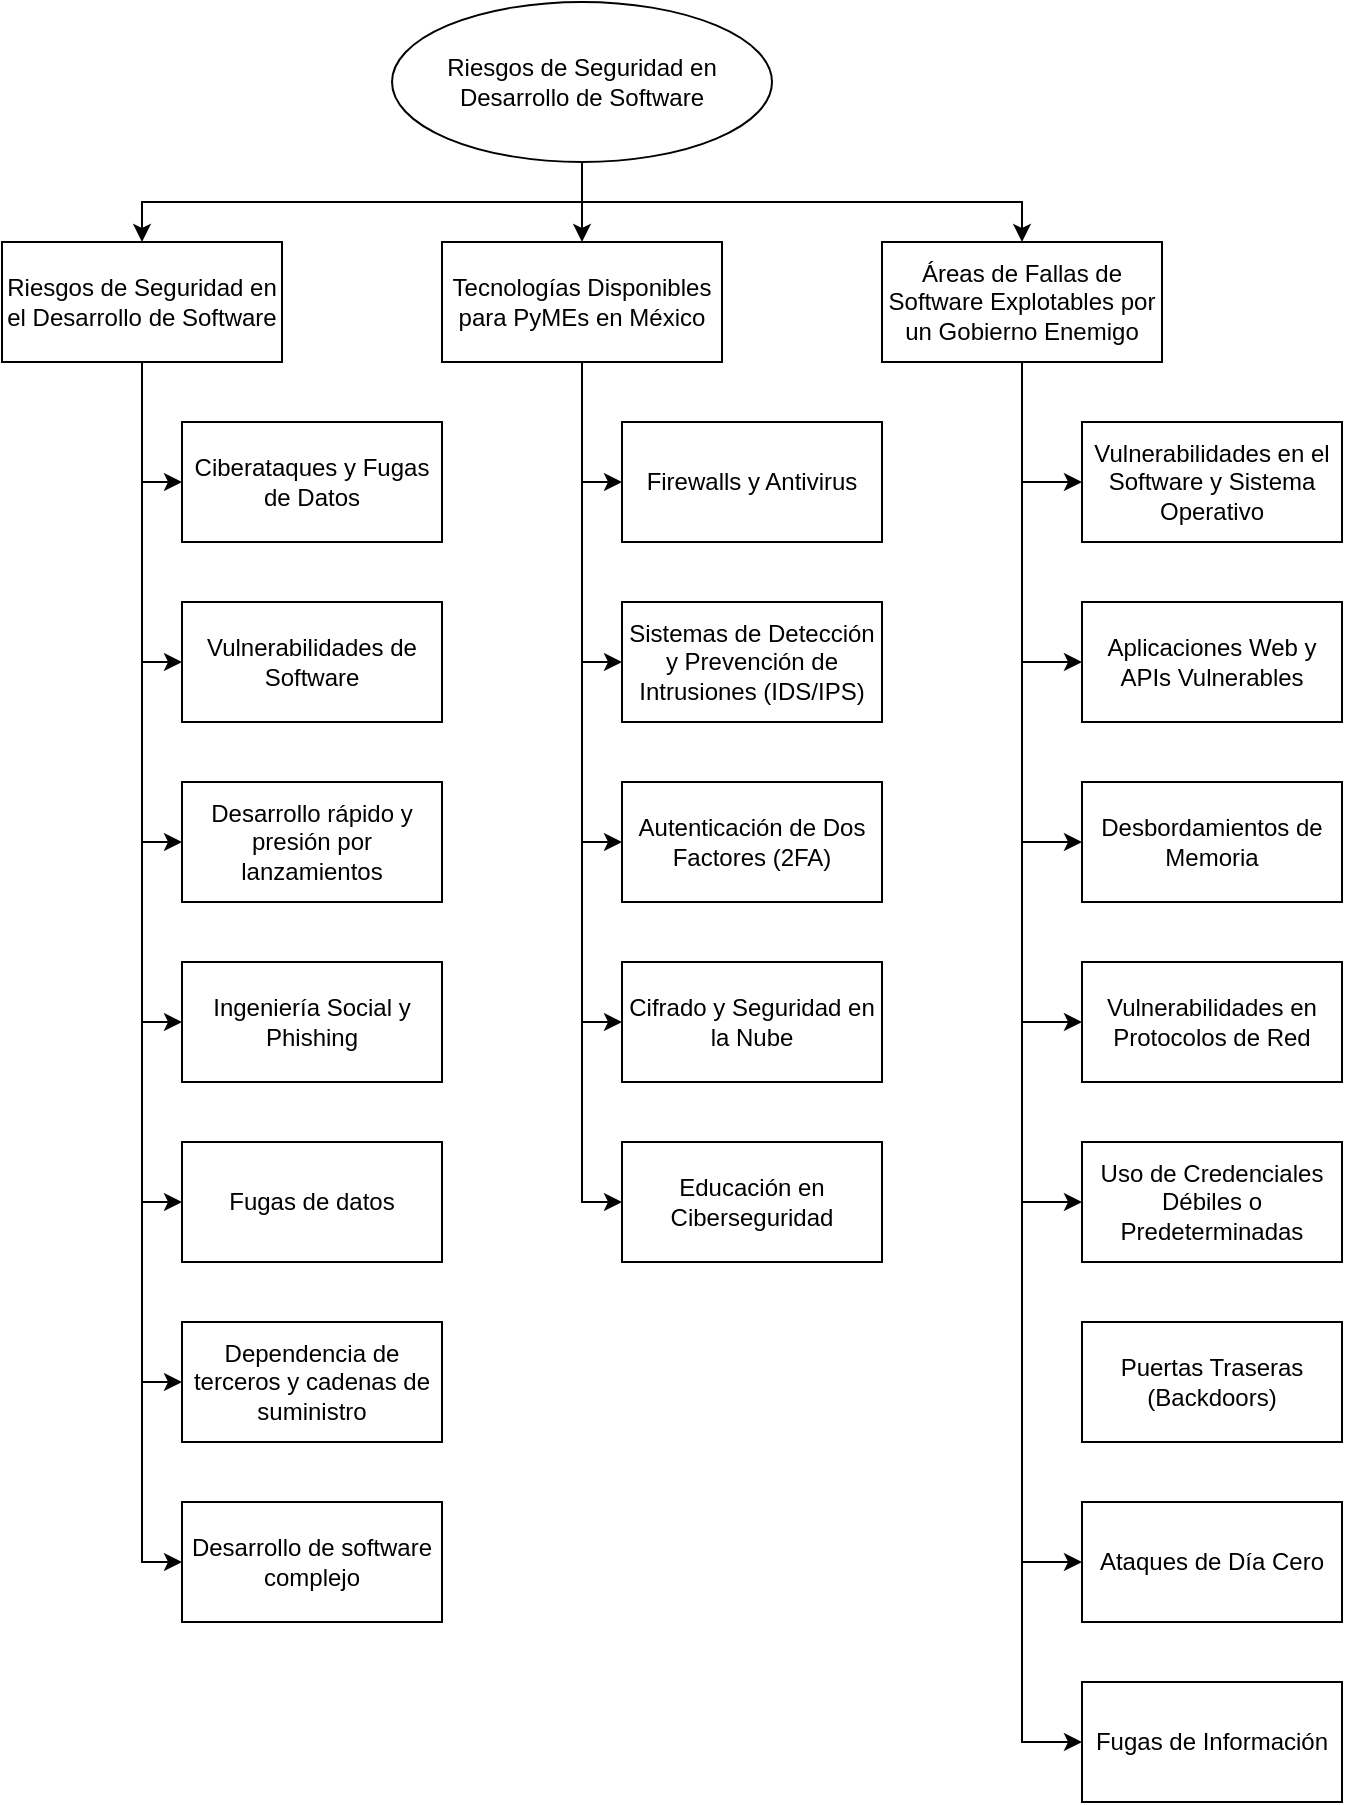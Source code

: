 <mxfile version="21.6.8" type="github">
  <diagram name="Página-1" id="p4c8h5SbDa63zaMFKd4T">
    <mxGraphModel dx="1434" dy="790" grid="1" gridSize="10" guides="1" tooltips="1" connect="1" arrows="1" fold="1" page="1" pageScale="1" pageWidth="827" pageHeight="1169" math="0" shadow="0">
      <root>
        <mxCell id="0" />
        <mxCell id="1" parent="0" />
        <mxCell id="2xnvW9ZLzuA46oWAMYpB-1" style="edgeStyle=orthogonalEdgeStyle;rounded=0;orthogonalLoop=1;jettySize=auto;html=1;exitX=0.5;exitY=1;exitDx=0;exitDy=0;" edge="1" parent="1" source="2xnvW9ZLzuA46oWAMYpB-4" target="2xnvW9ZLzuA46oWAMYpB-12">
          <mxGeometry relative="1" as="geometry" />
        </mxCell>
        <mxCell id="2xnvW9ZLzuA46oWAMYpB-2" style="edgeStyle=orthogonalEdgeStyle;rounded=0;orthogonalLoop=1;jettySize=auto;html=1;entryX=0.5;entryY=0;entryDx=0;entryDy=0;" edge="1" parent="1" source="2xnvW9ZLzuA46oWAMYpB-4" target="2xnvW9ZLzuA46oWAMYpB-18">
          <mxGeometry relative="1" as="geometry" />
        </mxCell>
        <mxCell id="2xnvW9ZLzuA46oWAMYpB-3" style="edgeStyle=orthogonalEdgeStyle;rounded=0;orthogonalLoop=1;jettySize=auto;html=1;entryX=0.5;entryY=0;entryDx=0;entryDy=0;exitX=0.5;exitY=1;exitDx=0;exitDy=0;" edge="1" parent="1" source="2xnvW9ZLzuA46oWAMYpB-4" target="2xnvW9ZLzuA46oWAMYpB-26">
          <mxGeometry relative="1" as="geometry" />
        </mxCell>
        <mxCell id="2xnvW9ZLzuA46oWAMYpB-4" value=" Riesgos de Seguridad en Desarrollo de Software" style="ellipse;whiteSpace=wrap;html=1;" vertex="1" parent="1">
          <mxGeometry x="265" y="10" width="190" height="80" as="geometry" />
        </mxCell>
        <mxCell id="2xnvW9ZLzuA46oWAMYpB-5" style="edgeStyle=orthogonalEdgeStyle;rounded=0;orthogonalLoop=1;jettySize=auto;html=1;entryX=0;entryY=0.5;entryDx=0;entryDy=0;" edge="1" parent="1" source="2xnvW9ZLzuA46oWAMYpB-12" target="2xnvW9ZLzuA46oWAMYpB-33">
          <mxGeometry relative="1" as="geometry" />
        </mxCell>
        <mxCell id="2xnvW9ZLzuA46oWAMYpB-6" style="edgeStyle=orthogonalEdgeStyle;rounded=0;orthogonalLoop=1;jettySize=auto;html=1;entryX=0;entryY=0.5;entryDx=0;entryDy=0;" edge="1" parent="1" source="2xnvW9ZLzuA46oWAMYpB-12" target="2xnvW9ZLzuA46oWAMYpB-32">
          <mxGeometry relative="1" as="geometry" />
        </mxCell>
        <mxCell id="2xnvW9ZLzuA46oWAMYpB-7" style="edgeStyle=orthogonalEdgeStyle;rounded=0;orthogonalLoop=1;jettySize=auto;html=1;entryX=0;entryY=0.5;entryDx=0;entryDy=0;" edge="1" parent="1" source="2xnvW9ZLzuA46oWAMYpB-12" target="2xnvW9ZLzuA46oWAMYpB-31">
          <mxGeometry relative="1" as="geometry" />
        </mxCell>
        <mxCell id="2xnvW9ZLzuA46oWAMYpB-8" style="edgeStyle=orthogonalEdgeStyle;rounded=0;orthogonalLoop=1;jettySize=auto;html=1;entryX=0;entryY=0.5;entryDx=0;entryDy=0;" edge="1" parent="1" source="2xnvW9ZLzuA46oWAMYpB-12" target="2xnvW9ZLzuA46oWAMYpB-30">
          <mxGeometry relative="1" as="geometry" />
        </mxCell>
        <mxCell id="2xnvW9ZLzuA46oWAMYpB-9" style="edgeStyle=orthogonalEdgeStyle;rounded=0;orthogonalLoop=1;jettySize=auto;html=1;entryX=0;entryY=0.5;entryDx=0;entryDy=0;" edge="1" parent="1" source="2xnvW9ZLzuA46oWAMYpB-12" target="2xnvW9ZLzuA46oWAMYpB-27">
          <mxGeometry relative="1" as="geometry" />
        </mxCell>
        <mxCell id="2xnvW9ZLzuA46oWAMYpB-10" style="edgeStyle=orthogonalEdgeStyle;rounded=0;orthogonalLoop=1;jettySize=auto;html=1;entryX=0;entryY=0.5;entryDx=0;entryDy=0;" edge="1" parent="1" source="2xnvW9ZLzuA46oWAMYpB-12" target="2xnvW9ZLzuA46oWAMYpB-29">
          <mxGeometry relative="1" as="geometry" />
        </mxCell>
        <mxCell id="2xnvW9ZLzuA46oWAMYpB-11" style="edgeStyle=orthogonalEdgeStyle;rounded=0;orthogonalLoop=1;jettySize=auto;html=1;entryX=0;entryY=0.5;entryDx=0;entryDy=0;" edge="1" parent="1" source="2xnvW9ZLzuA46oWAMYpB-12" target="2xnvW9ZLzuA46oWAMYpB-28">
          <mxGeometry relative="1" as="geometry" />
        </mxCell>
        <mxCell id="2xnvW9ZLzuA46oWAMYpB-12" value="Riesgos de Seguridad en el Desarrollo de Software" style="rounded=0;whiteSpace=wrap;html=1;" vertex="1" parent="1">
          <mxGeometry x="70" y="130" width="140" height="60" as="geometry" />
        </mxCell>
        <mxCell id="2xnvW9ZLzuA46oWAMYpB-13" style="edgeStyle=orthogonalEdgeStyle;rounded=0;orthogonalLoop=1;jettySize=auto;html=1;entryX=0;entryY=0.5;entryDx=0;entryDy=0;" edge="1" parent="1" source="2xnvW9ZLzuA46oWAMYpB-18" target="2xnvW9ZLzuA46oWAMYpB-38">
          <mxGeometry relative="1" as="geometry" />
        </mxCell>
        <mxCell id="2xnvW9ZLzuA46oWAMYpB-14" style="edgeStyle=orthogonalEdgeStyle;rounded=0;orthogonalLoop=1;jettySize=auto;html=1;entryX=0;entryY=0.5;entryDx=0;entryDy=0;" edge="1" parent="1" source="2xnvW9ZLzuA46oWAMYpB-18" target="2xnvW9ZLzuA46oWAMYpB-37">
          <mxGeometry relative="1" as="geometry" />
        </mxCell>
        <mxCell id="2xnvW9ZLzuA46oWAMYpB-15" style="edgeStyle=orthogonalEdgeStyle;rounded=0;orthogonalLoop=1;jettySize=auto;html=1;entryX=0;entryY=0.5;entryDx=0;entryDy=0;" edge="1" parent="1" source="2xnvW9ZLzuA46oWAMYpB-18" target="2xnvW9ZLzuA46oWAMYpB-36">
          <mxGeometry relative="1" as="geometry" />
        </mxCell>
        <mxCell id="2xnvW9ZLzuA46oWAMYpB-16" style="edgeStyle=orthogonalEdgeStyle;rounded=0;orthogonalLoop=1;jettySize=auto;html=1;entryX=0;entryY=0.5;entryDx=0;entryDy=0;" edge="1" parent="1" source="2xnvW9ZLzuA46oWAMYpB-18" target="2xnvW9ZLzuA46oWAMYpB-35">
          <mxGeometry relative="1" as="geometry" />
        </mxCell>
        <mxCell id="2xnvW9ZLzuA46oWAMYpB-17" style="edgeStyle=orthogonalEdgeStyle;rounded=0;orthogonalLoop=1;jettySize=auto;html=1;entryX=0;entryY=0.5;entryDx=0;entryDy=0;" edge="1" parent="1" source="2xnvW9ZLzuA46oWAMYpB-18" target="2xnvW9ZLzuA46oWAMYpB-34">
          <mxGeometry relative="1" as="geometry" />
        </mxCell>
        <mxCell id="2xnvW9ZLzuA46oWAMYpB-18" value="Tecnologías Disponibles para PyMEs en México" style="rounded=0;whiteSpace=wrap;html=1;" vertex="1" parent="1">
          <mxGeometry x="290" y="130" width="140" height="60" as="geometry" />
        </mxCell>
        <mxCell id="2xnvW9ZLzuA46oWAMYpB-19" style="edgeStyle=orthogonalEdgeStyle;rounded=0;orthogonalLoop=1;jettySize=auto;html=1;entryX=0;entryY=0.5;entryDx=0;entryDy=0;" edge="1" parent="1" source="2xnvW9ZLzuA46oWAMYpB-26" target="2xnvW9ZLzuA46oWAMYpB-46">
          <mxGeometry relative="1" as="geometry" />
        </mxCell>
        <mxCell id="2xnvW9ZLzuA46oWAMYpB-20" style="edgeStyle=orthogonalEdgeStyle;rounded=0;orthogonalLoop=1;jettySize=auto;html=1;entryX=0;entryY=0.5;entryDx=0;entryDy=0;" edge="1" parent="1" source="2xnvW9ZLzuA46oWAMYpB-26" target="2xnvW9ZLzuA46oWAMYpB-45">
          <mxGeometry relative="1" as="geometry" />
        </mxCell>
        <mxCell id="2xnvW9ZLzuA46oWAMYpB-21" style="edgeStyle=orthogonalEdgeStyle;rounded=0;orthogonalLoop=1;jettySize=auto;html=1;entryX=0;entryY=0.5;entryDx=0;entryDy=0;" edge="1" parent="1" source="2xnvW9ZLzuA46oWAMYpB-26" target="2xnvW9ZLzuA46oWAMYpB-43">
          <mxGeometry relative="1" as="geometry" />
        </mxCell>
        <mxCell id="2xnvW9ZLzuA46oWAMYpB-22" style="edgeStyle=orthogonalEdgeStyle;rounded=0;orthogonalLoop=1;jettySize=auto;html=1;entryX=0;entryY=0.5;entryDx=0;entryDy=0;" edge="1" parent="1" source="2xnvW9ZLzuA46oWAMYpB-26" target="2xnvW9ZLzuA46oWAMYpB-42">
          <mxGeometry relative="1" as="geometry" />
        </mxCell>
        <mxCell id="2xnvW9ZLzuA46oWAMYpB-23" style="edgeStyle=orthogonalEdgeStyle;rounded=0;orthogonalLoop=1;jettySize=auto;html=1;entryX=0;entryY=0.5;entryDx=0;entryDy=0;" edge="1" parent="1" source="2xnvW9ZLzuA46oWAMYpB-26" target="2xnvW9ZLzuA46oWAMYpB-41">
          <mxGeometry relative="1" as="geometry" />
        </mxCell>
        <mxCell id="2xnvW9ZLzuA46oWAMYpB-24" style="edgeStyle=orthogonalEdgeStyle;rounded=0;orthogonalLoop=1;jettySize=auto;html=1;entryX=0;entryY=0.5;entryDx=0;entryDy=0;" edge="1" parent="1" source="2xnvW9ZLzuA46oWAMYpB-26" target="2xnvW9ZLzuA46oWAMYpB-40">
          <mxGeometry relative="1" as="geometry" />
        </mxCell>
        <mxCell id="2xnvW9ZLzuA46oWAMYpB-25" style="edgeStyle=orthogonalEdgeStyle;rounded=0;orthogonalLoop=1;jettySize=auto;html=1;entryX=0;entryY=0.5;entryDx=0;entryDy=0;" edge="1" parent="1" source="2xnvW9ZLzuA46oWAMYpB-26" target="2xnvW9ZLzuA46oWAMYpB-39">
          <mxGeometry relative="1" as="geometry" />
        </mxCell>
        <mxCell id="2xnvW9ZLzuA46oWAMYpB-26" value="Áreas de Fallas de Software Explotables por un Gobierno Enemigo" style="rounded=0;whiteSpace=wrap;html=1;" vertex="1" parent="1">
          <mxGeometry x="510" y="130" width="140" height="60" as="geometry" />
        </mxCell>
        <mxCell id="2xnvW9ZLzuA46oWAMYpB-27" value="Ciberataques y Fugas de Datos" style="rounded=0;whiteSpace=wrap;html=1;" vertex="1" parent="1">
          <mxGeometry x="160" y="220" width="130" height="60" as="geometry" />
        </mxCell>
        <mxCell id="2xnvW9ZLzuA46oWAMYpB-28" value="Vulnerabilidades de Software" style="rounded=0;whiteSpace=wrap;html=1;" vertex="1" parent="1">
          <mxGeometry x="160" y="310" width="130" height="60" as="geometry" />
        </mxCell>
        <mxCell id="2xnvW9ZLzuA46oWAMYpB-29" value="Desarrollo rápido y presión por lanzamientos" style="rounded=0;whiteSpace=wrap;html=1;" vertex="1" parent="1">
          <mxGeometry x="160" y="400" width="130" height="60" as="geometry" />
        </mxCell>
        <mxCell id="2xnvW9ZLzuA46oWAMYpB-30" value="Ingeniería Social y Phishing" style="rounded=0;whiteSpace=wrap;html=1;" vertex="1" parent="1">
          <mxGeometry x="160" y="490" width="130" height="60" as="geometry" />
        </mxCell>
        <mxCell id="2xnvW9ZLzuA46oWAMYpB-31" value="Fugas de datos" style="rounded=0;whiteSpace=wrap;html=1;" vertex="1" parent="1">
          <mxGeometry x="160" y="580" width="130" height="60" as="geometry" />
        </mxCell>
        <mxCell id="2xnvW9ZLzuA46oWAMYpB-32" value="Dependencia de terceros y cadenas de suministro" style="rounded=0;whiteSpace=wrap;html=1;" vertex="1" parent="1">
          <mxGeometry x="160" y="670" width="130" height="60" as="geometry" />
        </mxCell>
        <mxCell id="2xnvW9ZLzuA46oWAMYpB-33" value="Desarrollo de software complejo" style="rounded=0;whiteSpace=wrap;html=1;" vertex="1" parent="1">
          <mxGeometry x="160" y="760" width="130" height="60" as="geometry" />
        </mxCell>
        <mxCell id="2xnvW9ZLzuA46oWAMYpB-34" value="Firewalls y Antivirus" style="rounded=0;whiteSpace=wrap;html=1;" vertex="1" parent="1">
          <mxGeometry x="380" y="220" width="130" height="60" as="geometry" />
        </mxCell>
        <mxCell id="2xnvW9ZLzuA46oWAMYpB-35" value="Sistemas de Detección y Prevención de Intrusiones (IDS/IPS)" style="rounded=0;whiteSpace=wrap;html=1;" vertex="1" parent="1">
          <mxGeometry x="380" y="310" width="130" height="60" as="geometry" />
        </mxCell>
        <mxCell id="2xnvW9ZLzuA46oWAMYpB-36" value="Autenticación de Dos Factores (2FA)" style="rounded=0;whiteSpace=wrap;html=1;" vertex="1" parent="1">
          <mxGeometry x="380" y="400" width="130" height="60" as="geometry" />
        </mxCell>
        <mxCell id="2xnvW9ZLzuA46oWAMYpB-37" value="Cifrado y Seguridad en la Nube" style="rounded=0;whiteSpace=wrap;html=1;" vertex="1" parent="1">
          <mxGeometry x="380" y="490" width="130" height="60" as="geometry" />
        </mxCell>
        <mxCell id="2xnvW9ZLzuA46oWAMYpB-38" value="Educación en Ciberseguridad" style="rounded=0;whiteSpace=wrap;html=1;" vertex="1" parent="1">
          <mxGeometry x="380" y="580" width="130" height="60" as="geometry" />
        </mxCell>
        <mxCell id="2xnvW9ZLzuA46oWAMYpB-39" value="Vulnerabilidades en el Software y Sistema Operativo" style="rounded=0;whiteSpace=wrap;html=1;" vertex="1" parent="1">
          <mxGeometry x="610" y="220" width="130" height="60" as="geometry" />
        </mxCell>
        <mxCell id="2xnvW9ZLzuA46oWAMYpB-40" value="Aplicaciones Web y APIs Vulnerables" style="rounded=0;whiteSpace=wrap;html=1;" vertex="1" parent="1">
          <mxGeometry x="610" y="310" width="130" height="60" as="geometry" />
        </mxCell>
        <mxCell id="2xnvW9ZLzuA46oWAMYpB-41" value="Desbordamientos de Memoria" style="rounded=0;whiteSpace=wrap;html=1;" vertex="1" parent="1">
          <mxGeometry x="610" y="400" width="130" height="60" as="geometry" />
        </mxCell>
        <mxCell id="2xnvW9ZLzuA46oWAMYpB-42" value="Vulnerabilidades en Protocolos de Red" style="rounded=0;whiteSpace=wrap;html=1;" vertex="1" parent="1">
          <mxGeometry x="610" y="490" width="130" height="60" as="geometry" />
        </mxCell>
        <mxCell id="2xnvW9ZLzuA46oWAMYpB-43" value="Uso de Credenciales Débiles o Predeterminadas" style="rounded=0;whiteSpace=wrap;html=1;" vertex="1" parent="1">
          <mxGeometry x="610" y="580" width="130" height="60" as="geometry" />
        </mxCell>
        <mxCell id="2xnvW9ZLzuA46oWAMYpB-44" value="Puertas Traseras (Backdoors)" style="rounded=0;whiteSpace=wrap;html=1;" vertex="1" parent="1">
          <mxGeometry x="610" y="670" width="130" height="60" as="geometry" />
        </mxCell>
        <mxCell id="2xnvW9ZLzuA46oWAMYpB-45" value="Ataques de Día Cero" style="rounded=0;whiteSpace=wrap;html=1;" vertex="1" parent="1">
          <mxGeometry x="610" y="760" width="130" height="60" as="geometry" />
        </mxCell>
        <mxCell id="2xnvW9ZLzuA46oWAMYpB-46" value="Fugas de Información" style="rounded=0;whiteSpace=wrap;html=1;" vertex="1" parent="1">
          <mxGeometry x="610" y="850" width="130" height="60" as="geometry" />
        </mxCell>
      </root>
    </mxGraphModel>
  </diagram>
</mxfile>
